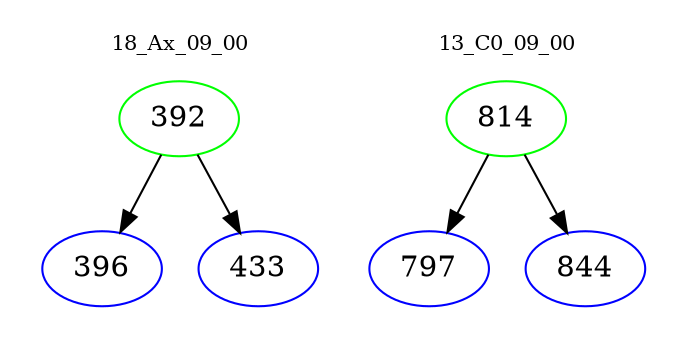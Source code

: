 digraph{
subgraph cluster_0 {
color = white
label = "18_Ax_09_00";
fontsize=10;
T0_392 [label="392", color="green"]
T0_392 -> T0_396 [color="black"]
T0_396 [label="396", color="blue"]
T0_392 -> T0_433 [color="black"]
T0_433 [label="433", color="blue"]
}
subgraph cluster_1 {
color = white
label = "13_C0_09_00";
fontsize=10;
T1_814 [label="814", color="green"]
T1_814 -> T1_797 [color="black"]
T1_797 [label="797", color="blue"]
T1_814 -> T1_844 [color="black"]
T1_844 [label="844", color="blue"]
}
}
